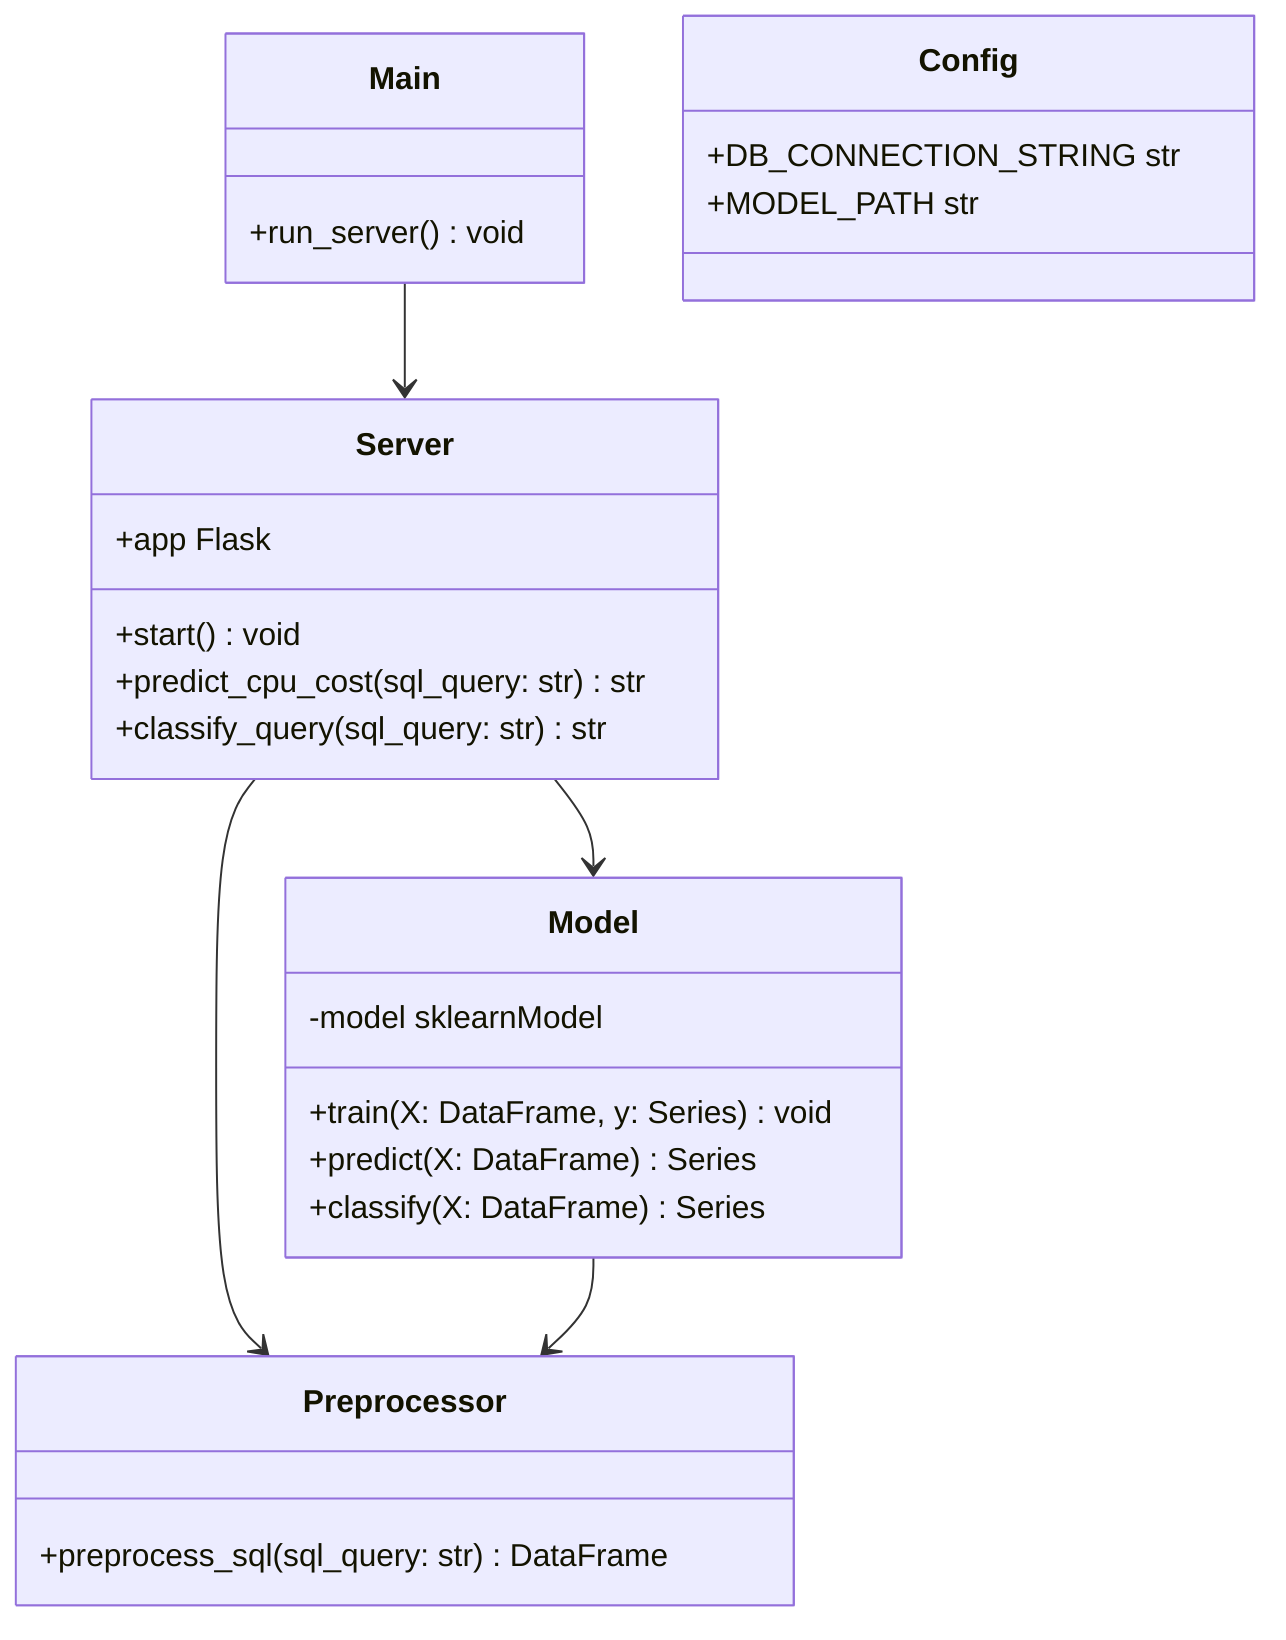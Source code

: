 classDiagram
    class Main {
        +run_server() void
    }
    class Server {
        +app Flask
        +start() void
        +predict_cpu_cost(sql_query: str) str
        +classify_query(sql_query: str) str
    }
    class Model {
        -model sklearnModel
        +train(X: DataFrame, y: Series) void
        +predict(X: DataFrame) Series
        +classify(X: DataFrame) Series
    }
    class Preprocessor {
        +preprocess_sql(sql_query: str) DataFrame
    }
    class Config {
        +DB_CONNECTION_STRING str
        +MODEL_PATH str
    }
    Main --> Server
    Server --> Model
    Server --> Preprocessor
    Model --> Preprocessor